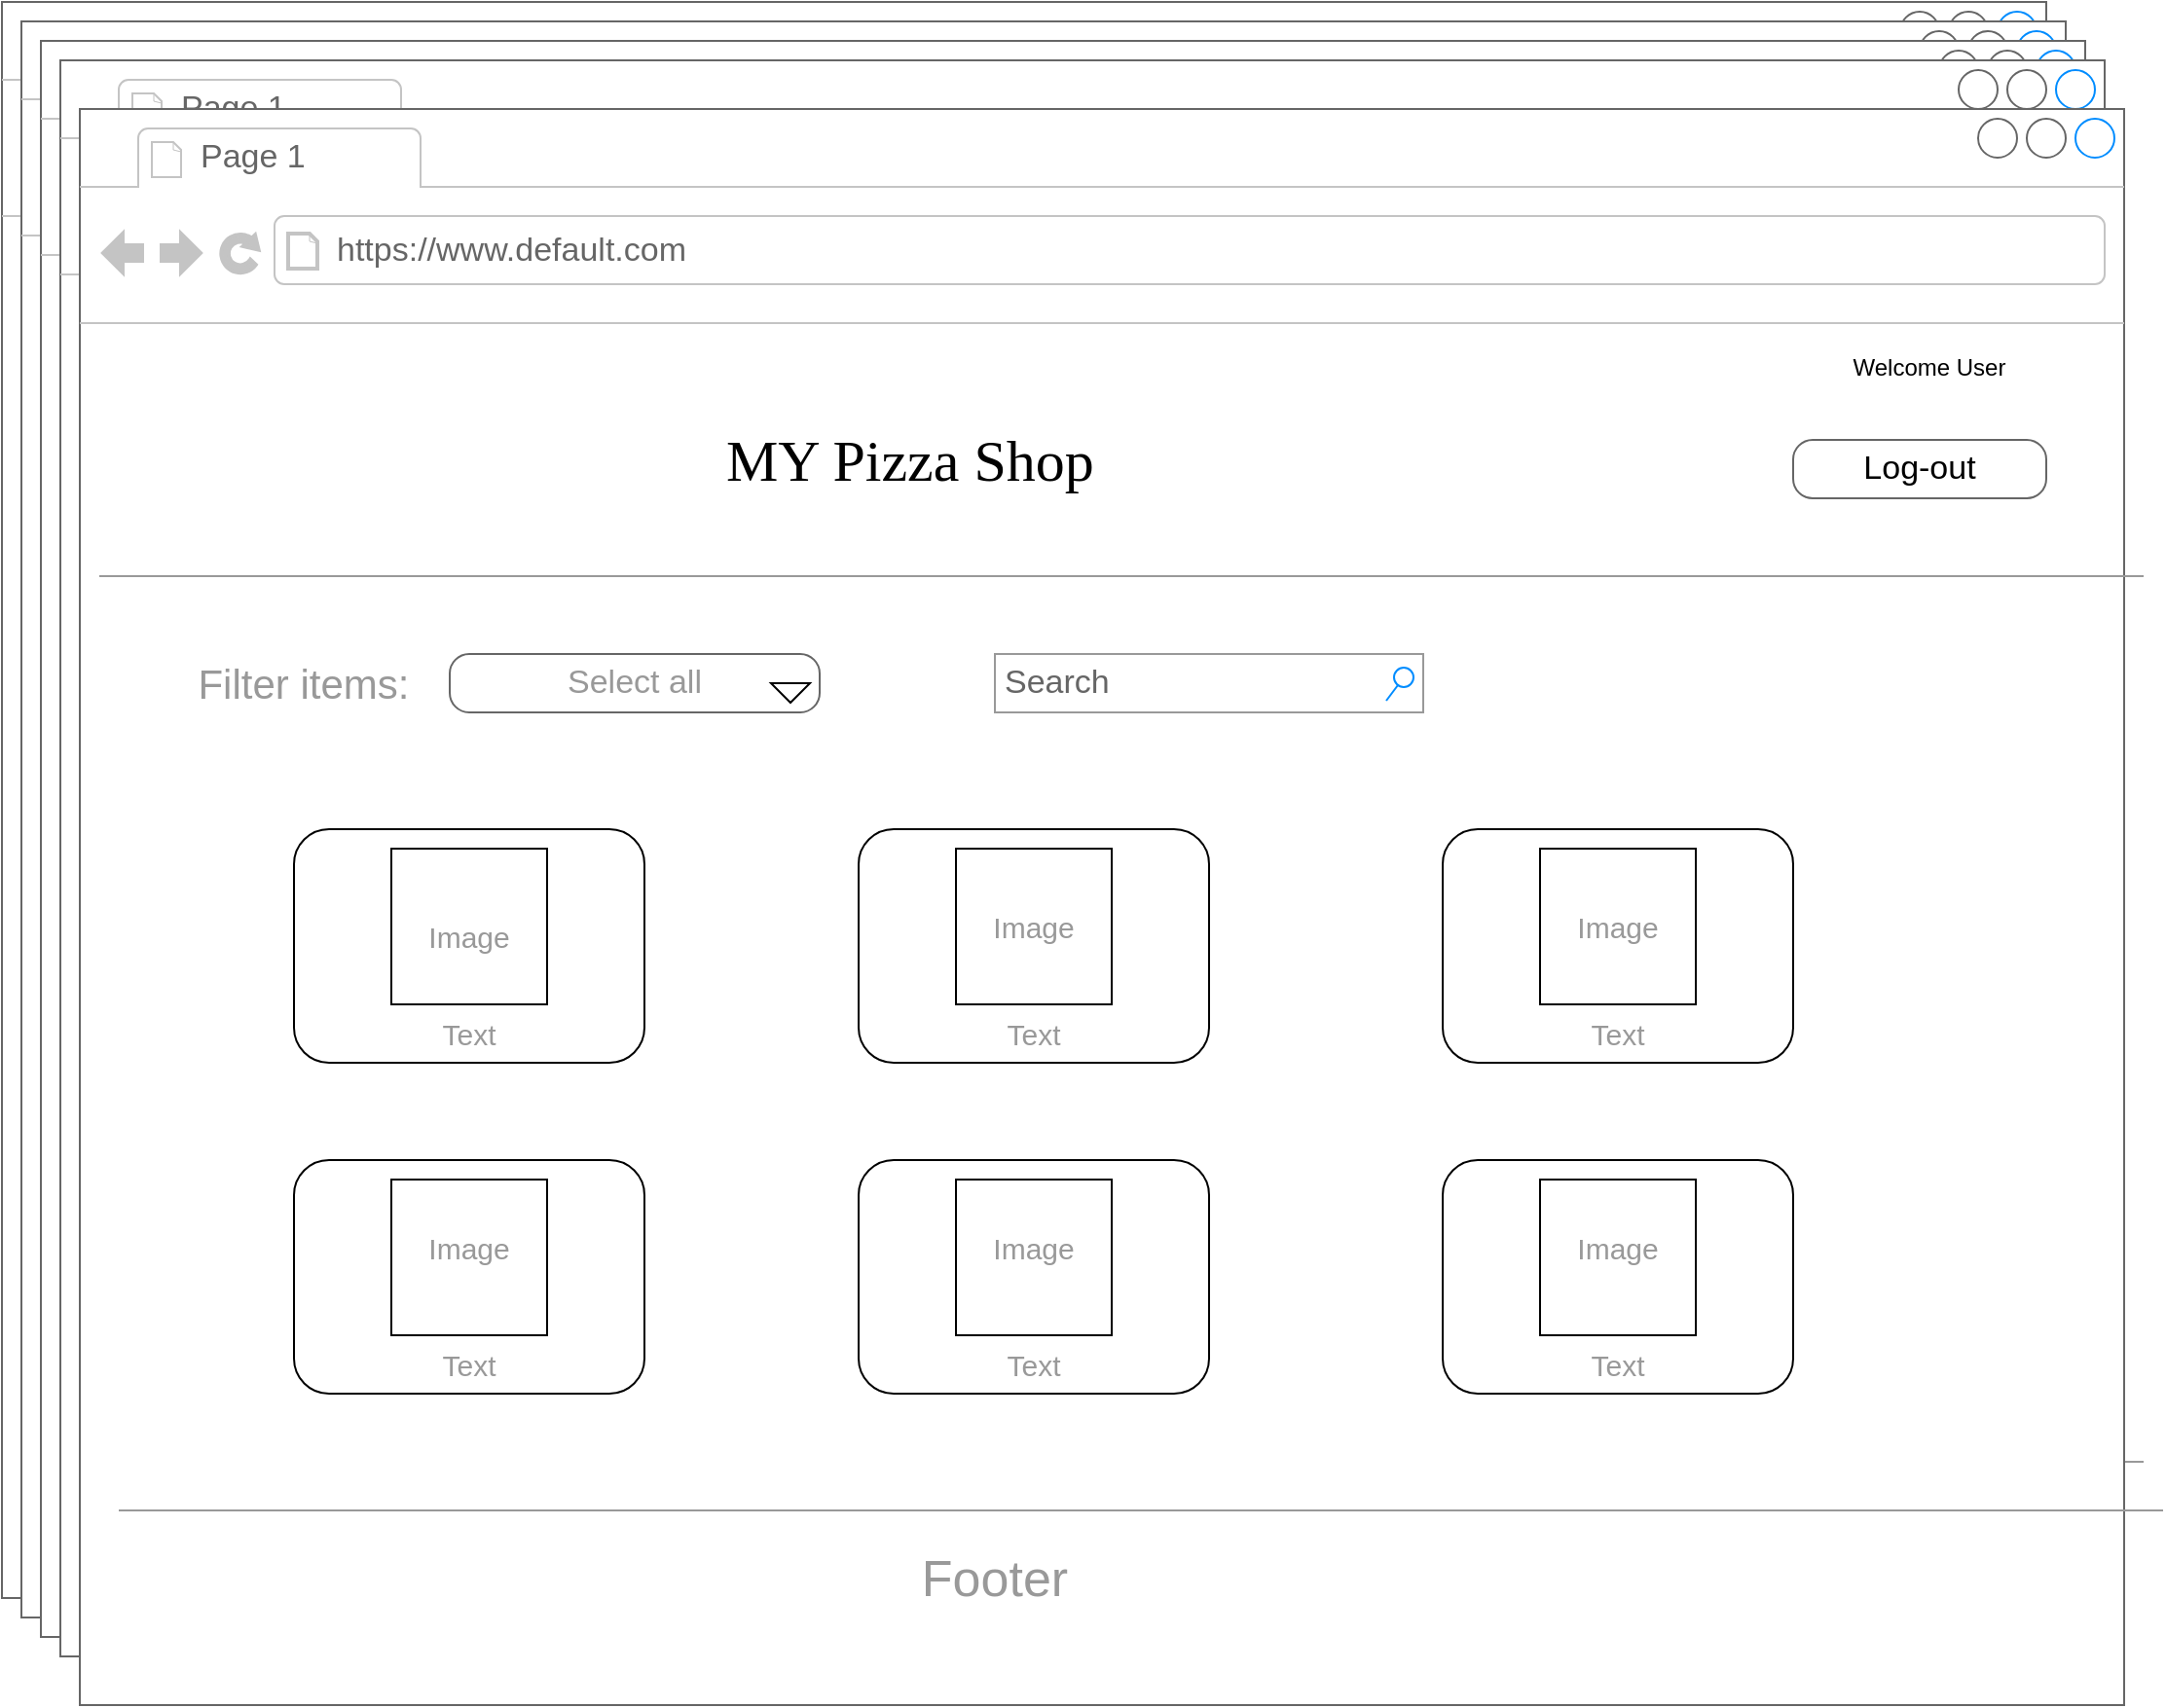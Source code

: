 <mxfile version="20.6.0" type="device"><diagram name="Page-1" id="2cc2dc42-3aac-f2a9-1cec-7a8b7cbee084"><mxGraphModel dx="-318" dy="1332" grid="1" gridSize="10" guides="1" tooltips="1" connect="1" arrows="1" fold="1" page="1" pageScale="1" pageWidth="1100" pageHeight="850" background="none" math="0" shadow="0"><root><mxCell id="0"/><mxCell id="1" parent="0"/><mxCell id="7026571954dc6520-1" value="" style="strokeWidth=1;shadow=0;dashed=0;align=center;html=1;shape=mxgraph.mockup.containers.browserWindow;rSize=0;strokeColor=#666666;mainText=,;recursiveResize=0;rounded=0;labelBackgroundColor=none;fontFamily=Verdana;fontSize=12" parent="1" vertex="1"><mxGeometry x="1670" y="-40" width="1050" height="820" as="geometry"/></mxCell><mxCell id="7026571954dc6520-2" value="Page 1" style="strokeWidth=1;shadow=0;dashed=0;align=center;html=1;shape=mxgraph.mockup.containers.anchor;fontSize=17;fontColor=#666666;align=left;" parent="7026571954dc6520-1" vertex="1"><mxGeometry x="60" y="12" width="110" height="26" as="geometry"/></mxCell><mxCell id="7026571954dc6520-3" value="https://www.default.com" style="strokeWidth=1;shadow=0;dashed=0;align=center;html=1;shape=mxgraph.mockup.containers.anchor;rSize=0;fontSize=17;fontColor=#666666;align=left;" parent="7026571954dc6520-1" vertex="1"><mxGeometry x="130" y="60" width="250" height="26" as="geometry"/></mxCell><mxCell id="7026571954dc6520-4" value="MY Pizza Shop" style="text;html=1;points=[];align=left;verticalAlign=top;spacingTop=-4;fontSize=30;fontFamily=Verdana" parent="7026571954dc6520-1" vertex="1"><mxGeometry x="330" y="160" width="340" height="50" as="geometry"/></mxCell><mxCell id="7026571954dc6520-14" value="Search" style="strokeWidth=1;shadow=0;dashed=0;align=center;html=1;shape=mxgraph.mockup.forms.searchBox;strokeColor=#999999;mainText=;strokeColor2=#008cff;fontColor=#666666;fontSize=17;align=left;spacingLeft=3;rounded=0;labelBackgroundColor=none;" parent="7026571954dc6520-1" vertex="1"><mxGeometry x="470" y="280" width="220" height="30" as="geometry"/></mxCell><mxCell id="7026571954dc6520-15" value="" style="verticalLabelPosition=bottom;shadow=0;dashed=0;align=center;html=1;verticalAlign=top;strokeWidth=1;shape=mxgraph.mockup.markup.line;strokeColor=#999999;rounded=0;labelBackgroundColor=none;fillColor=#ffffff;fontFamily=Verdana;fontSize=12;fontColor=#000000;" parent="7026571954dc6520-1" vertex="1"><mxGeometry x="10" y="230" width="1050" height="20" as="geometry"/></mxCell><mxCell id="7026571954dc6520-18" value="Admin page" style="strokeWidth=1;shadow=0;dashed=0;align=center;html=1;shape=mxgraph.mockup.buttons.button;strokeColor=#666666;mainText=;buttonStyle=round;fontSize=17;fontStyle=0;fillColor=none;whiteSpace=wrap;rounded=0;labelBackgroundColor=none;" parent="7026571954dc6520-1" vertex="1"><mxGeometry x="730" y="170" width="190" height="30" as="geometry"/></mxCell><mxCell id="7026571954dc6520-19" value="Filter Items" style="strokeWidth=1;shadow=0;dashed=0;align=center;html=1;shape=mxgraph.mockup.buttons.button;strokeColor=#666666;mainText=;buttonStyle=round;fontSize=17;fontStyle=0;fillColor=none;whiteSpace=wrap;rounded=0;labelBackgroundColor=none;fontColor=#999999;" parent="7026571954dc6520-1" vertex="1"><mxGeometry x="190" y="280" width="190" height="30" as="geometry"/></mxCell><mxCell id="7026571954dc6520-21" value="" style="verticalLabelPosition=bottom;shadow=0;dashed=0;align=center;html=1;verticalAlign=top;strokeWidth=1;shape=mxgraph.mockup.markup.line;strokeColor=#999999;rounded=0;labelBackgroundColor=none;fillColor=#ffffff;fontFamily=Verdana;fontSize=12;fontColor=#000000;" parent="7026571954dc6520-1" vertex="1"><mxGeometry x="20" y="710" width="1050" height="20" as="geometry"/></mxCell><mxCell id="XdrXnuQvbxu3idKPkUTi-1" value="Footer" style="text;html=1;strokeColor=none;fillColor=none;align=center;verticalAlign=middle;whiteSpace=wrap;rounded=0;fontColor=#999999;fontSize=26;" parent="7026571954dc6520-1" vertex="1"><mxGeometry x="440" y="740" width="60" height="30" as="geometry"/></mxCell><mxCell id="XdrXnuQvbxu3idKPkUTi-8" value="" style="rounded=1;whiteSpace=wrap;html=1;fontSize=26;fontColor=#999999;" parent="7026571954dc6520-1" vertex="1"><mxGeometry x="110" y="370" width="180" height="120" as="geometry"/></mxCell><mxCell id="XdrXnuQvbxu3idKPkUTi-9" value="" style="rounded=1;whiteSpace=wrap;html=1;fontSize=26;fontColor=#999999;" parent="7026571954dc6520-1" vertex="1"><mxGeometry x="700" y="540" width="180" height="120" as="geometry"/></mxCell><mxCell id="XdrXnuQvbxu3idKPkUTi-10" value="" style="rounded=1;whiteSpace=wrap;html=1;fontSize=26;fontColor=#999999;" parent="7026571954dc6520-1" vertex="1"><mxGeometry x="400" y="540" width="180" height="120" as="geometry"/></mxCell><mxCell id="XdrXnuQvbxu3idKPkUTi-11" value="" style="rounded=1;whiteSpace=wrap;html=1;fontSize=26;fontColor=#999999;" parent="7026571954dc6520-1" vertex="1"><mxGeometry x="110" y="540" width="180" height="120" as="geometry"/></mxCell><mxCell id="XdrXnuQvbxu3idKPkUTi-12" value="" style="rounded=1;whiteSpace=wrap;html=1;fontSize=26;fontColor=#999999;" parent="7026571954dc6520-1" vertex="1"><mxGeometry x="400" y="370" width="180" height="120" as="geometry"/></mxCell><mxCell id="XdrXnuQvbxu3idKPkUTi-13" value="" style="rounded=1;whiteSpace=wrap;html=1;fontSize=26;fontColor=#999999;" parent="7026571954dc6520-1" vertex="1"><mxGeometry x="700" y="370" width="180" height="120" as="geometry"/></mxCell><mxCell id="XdrXnuQvbxu3idKPkUTi-14" value="" style="whiteSpace=wrap;html=1;aspect=fixed;fontSize=26;fontColor=#999999;" parent="7026571954dc6520-1" vertex="1"><mxGeometry x="160" y="380" width="80" height="80" as="geometry"/></mxCell><mxCell id="XdrXnuQvbxu3idKPkUTi-15" value="" style="whiteSpace=wrap;html=1;aspect=fixed;fontSize=26;fontColor=#999999;" parent="7026571954dc6520-1" vertex="1"><mxGeometry x="750" y="550" width="80" height="80" as="geometry"/></mxCell><mxCell id="XdrXnuQvbxu3idKPkUTi-16" value="" style="whiteSpace=wrap;html=1;aspect=fixed;fontSize=26;fontColor=#999999;" parent="7026571954dc6520-1" vertex="1"><mxGeometry x="450" y="550" width="80" height="80" as="geometry"/></mxCell><mxCell id="XdrXnuQvbxu3idKPkUTi-17" value="" style="whiteSpace=wrap;html=1;aspect=fixed;fontSize=26;fontColor=#999999;" parent="7026571954dc6520-1" vertex="1"><mxGeometry x="160" y="550" width="80" height="80" as="geometry"/></mxCell><mxCell id="XdrXnuQvbxu3idKPkUTi-18" value="" style="whiteSpace=wrap;html=1;aspect=fixed;fontSize=26;fontColor=#999999;" parent="7026571954dc6520-1" vertex="1"><mxGeometry x="750" y="380" width="80" height="80" as="geometry"/></mxCell><mxCell id="XdrXnuQvbxu3idKPkUTi-19" value="" style="whiteSpace=wrap;html=1;aspect=fixed;fontSize=26;fontColor=#999999;" parent="7026571954dc6520-1" vertex="1"><mxGeometry x="450" y="380" width="80" height="80" as="geometry"/></mxCell><mxCell id="XdrXnuQvbxu3idKPkUTi-20" value="Image" style="text;html=1;strokeColor=none;fillColor=none;align=center;verticalAlign=middle;whiteSpace=wrap;rounded=0;fontSize=15;fontColor=#999999;" parent="7026571954dc6520-1" vertex="1"><mxGeometry x="180" y="410" width="40" height="30" as="geometry"/></mxCell><mxCell id="XdrXnuQvbxu3idKPkUTi-21" value="" style="strokeWidth=1;shadow=0;dashed=0;align=center;html=1;shape=mxgraph.mockup.containers.browserWindow;rSize=0;strokeColor=#666666;mainText=,;recursiveResize=0;rounded=0;labelBackgroundColor=none;fontFamily=Verdana;fontSize=12" parent="1" vertex="1"><mxGeometry x="1680" y="-30" width="1050" height="820" as="geometry"/></mxCell><mxCell id="XdrXnuQvbxu3idKPkUTi-22" value="Page 1" style="strokeWidth=1;shadow=0;dashed=0;align=center;html=1;shape=mxgraph.mockup.containers.anchor;fontSize=17;fontColor=#666666;align=left;" parent="XdrXnuQvbxu3idKPkUTi-21" vertex="1"><mxGeometry x="60" y="12" width="110" height="26" as="geometry"/></mxCell><mxCell id="XdrXnuQvbxu3idKPkUTi-23" value="https://www.default.com" style="strokeWidth=1;shadow=0;dashed=0;align=center;html=1;shape=mxgraph.mockup.containers.anchor;rSize=0;fontSize=17;fontColor=#666666;align=left;" parent="XdrXnuQvbxu3idKPkUTi-21" vertex="1"><mxGeometry x="130" y="60" width="250" height="26" as="geometry"/></mxCell><mxCell id="XdrXnuQvbxu3idKPkUTi-24" value="MY Pizza Shop" style="text;html=1;points=[];align=left;verticalAlign=top;spacingTop=-4;fontSize=30;fontFamily=Verdana" parent="XdrXnuQvbxu3idKPkUTi-21" vertex="1"><mxGeometry x="330" y="160" width="340" height="50" as="geometry"/></mxCell><mxCell id="XdrXnuQvbxu3idKPkUTi-25" value="Search" style="strokeWidth=1;shadow=0;dashed=0;align=center;html=1;shape=mxgraph.mockup.forms.searchBox;strokeColor=#999999;mainText=;strokeColor2=#008cff;fontColor=#666666;fontSize=17;align=left;spacingLeft=3;rounded=0;labelBackgroundColor=none;" parent="XdrXnuQvbxu3idKPkUTi-21" vertex="1"><mxGeometry x="470" y="280" width="220" height="30" as="geometry"/></mxCell><mxCell id="XdrXnuQvbxu3idKPkUTi-26" value="" style="verticalLabelPosition=bottom;shadow=0;dashed=0;align=center;html=1;verticalAlign=top;strokeWidth=1;shape=mxgraph.mockup.markup.line;strokeColor=#999999;rounded=0;labelBackgroundColor=none;fillColor=#ffffff;fontFamily=Verdana;fontSize=12;fontColor=#000000;" parent="XdrXnuQvbxu3idKPkUTi-21" vertex="1"><mxGeometry x="10" y="230" width="1050" height="20" as="geometry"/></mxCell><mxCell id="XdrXnuQvbxu3idKPkUTi-27" value="Admin page" style="strokeWidth=1;shadow=0;dashed=0;align=center;html=1;shape=mxgraph.mockup.buttons.button;strokeColor=#666666;mainText=;buttonStyle=round;fontSize=17;fontStyle=0;fillColor=none;whiteSpace=wrap;rounded=0;labelBackgroundColor=none;" parent="XdrXnuQvbxu3idKPkUTi-21" vertex="1"><mxGeometry x="730" y="170" width="190" height="30" as="geometry"/></mxCell><mxCell id="XdrXnuQvbxu3idKPkUTi-28" value="Filter Items" style="strokeWidth=1;shadow=0;dashed=0;align=center;html=1;shape=mxgraph.mockup.buttons.button;strokeColor=#666666;mainText=;buttonStyle=round;fontSize=17;fontStyle=0;fillColor=none;whiteSpace=wrap;rounded=0;labelBackgroundColor=none;fontColor=#999999;" parent="XdrXnuQvbxu3idKPkUTi-21" vertex="1"><mxGeometry x="190" y="280" width="190" height="30" as="geometry"/></mxCell><mxCell id="XdrXnuQvbxu3idKPkUTi-29" value="" style="verticalLabelPosition=bottom;shadow=0;dashed=0;align=center;html=1;verticalAlign=top;strokeWidth=1;shape=mxgraph.mockup.markup.line;strokeColor=#999999;rounded=0;labelBackgroundColor=none;fillColor=#ffffff;fontFamily=Verdana;fontSize=12;fontColor=#000000;" parent="XdrXnuQvbxu3idKPkUTi-21" vertex="1"><mxGeometry x="20" y="710" width="1050" height="20" as="geometry"/></mxCell><mxCell id="XdrXnuQvbxu3idKPkUTi-30" value="Footer" style="text;html=1;strokeColor=none;fillColor=none;align=center;verticalAlign=middle;whiteSpace=wrap;rounded=0;fontColor=#999999;fontSize=26;" parent="XdrXnuQvbxu3idKPkUTi-21" vertex="1"><mxGeometry x="440" y="740" width="60" height="30" as="geometry"/></mxCell><mxCell id="XdrXnuQvbxu3idKPkUTi-31" value="" style="rounded=1;whiteSpace=wrap;html=1;fontSize=26;fontColor=#999999;" parent="XdrXnuQvbxu3idKPkUTi-21" vertex="1"><mxGeometry x="110" y="370" width="180" height="120" as="geometry"/></mxCell><mxCell id="XdrXnuQvbxu3idKPkUTi-32" value="" style="rounded=1;whiteSpace=wrap;html=1;fontSize=26;fontColor=#999999;" parent="XdrXnuQvbxu3idKPkUTi-21" vertex="1"><mxGeometry x="700" y="540" width="180" height="120" as="geometry"/></mxCell><mxCell id="XdrXnuQvbxu3idKPkUTi-33" value="" style="rounded=1;whiteSpace=wrap;html=1;fontSize=26;fontColor=#999999;" parent="XdrXnuQvbxu3idKPkUTi-21" vertex="1"><mxGeometry x="400" y="540" width="180" height="120" as="geometry"/></mxCell><mxCell id="XdrXnuQvbxu3idKPkUTi-34" value="" style="rounded=1;whiteSpace=wrap;html=1;fontSize=26;fontColor=#999999;" parent="XdrXnuQvbxu3idKPkUTi-21" vertex="1"><mxGeometry x="110" y="540" width="180" height="120" as="geometry"/></mxCell><mxCell id="XdrXnuQvbxu3idKPkUTi-35" value="" style="rounded=1;whiteSpace=wrap;html=1;fontSize=26;fontColor=#999999;" parent="XdrXnuQvbxu3idKPkUTi-21" vertex="1"><mxGeometry x="400" y="370" width="180" height="120" as="geometry"/></mxCell><mxCell id="XdrXnuQvbxu3idKPkUTi-36" value="" style="rounded=1;whiteSpace=wrap;html=1;fontSize=26;fontColor=#999999;" parent="XdrXnuQvbxu3idKPkUTi-21" vertex="1"><mxGeometry x="700" y="370" width="180" height="120" as="geometry"/></mxCell><mxCell id="XdrXnuQvbxu3idKPkUTi-37" value="" style="whiteSpace=wrap;html=1;aspect=fixed;fontSize=26;fontColor=#999999;" parent="XdrXnuQvbxu3idKPkUTi-21" vertex="1"><mxGeometry x="160" y="380" width="80" height="80" as="geometry"/></mxCell><mxCell id="XdrXnuQvbxu3idKPkUTi-38" value="" style="whiteSpace=wrap;html=1;aspect=fixed;fontSize=26;fontColor=#999999;" parent="XdrXnuQvbxu3idKPkUTi-21" vertex="1"><mxGeometry x="750" y="550" width="80" height="80" as="geometry"/></mxCell><mxCell id="XdrXnuQvbxu3idKPkUTi-39" value="" style="whiteSpace=wrap;html=1;aspect=fixed;fontSize=26;fontColor=#999999;" parent="XdrXnuQvbxu3idKPkUTi-21" vertex="1"><mxGeometry x="450" y="550" width="80" height="80" as="geometry"/></mxCell><mxCell id="XdrXnuQvbxu3idKPkUTi-40" value="" style="whiteSpace=wrap;html=1;aspect=fixed;fontSize=26;fontColor=#999999;" parent="XdrXnuQvbxu3idKPkUTi-21" vertex="1"><mxGeometry x="160" y="550" width="80" height="80" as="geometry"/></mxCell><mxCell id="XdrXnuQvbxu3idKPkUTi-41" value="" style="whiteSpace=wrap;html=1;aspect=fixed;fontSize=26;fontColor=#999999;" parent="XdrXnuQvbxu3idKPkUTi-21" vertex="1"><mxGeometry x="750" y="380" width="80" height="80" as="geometry"/></mxCell><mxCell id="XdrXnuQvbxu3idKPkUTi-42" value="" style="whiteSpace=wrap;html=1;aspect=fixed;fontSize=26;fontColor=#999999;" parent="XdrXnuQvbxu3idKPkUTi-21" vertex="1"><mxGeometry x="450" y="380" width="80" height="80" as="geometry"/></mxCell><mxCell id="XdrXnuQvbxu3idKPkUTi-43" value="Image" style="text;html=1;strokeColor=none;fillColor=none;align=center;verticalAlign=middle;whiteSpace=wrap;rounded=0;fontSize=15;fontColor=#999999;" parent="XdrXnuQvbxu3idKPkUTi-21" vertex="1"><mxGeometry x="180" y="410" width="40" height="30" as="geometry"/></mxCell><mxCell id="XdrXnuQvbxu3idKPkUTi-44" value="Image" style="text;html=1;strokeColor=none;fillColor=none;align=center;verticalAlign=middle;whiteSpace=wrap;rounded=0;fontSize=15;fontColor=#999999;" parent="XdrXnuQvbxu3idKPkUTi-21" vertex="1"><mxGeometry x="470" y="405" width="40" height="30" as="geometry"/></mxCell><mxCell id="XdrXnuQvbxu3idKPkUTi-45" value="Image" style="text;html=1;strokeColor=none;fillColor=none;align=center;verticalAlign=middle;whiteSpace=wrap;rounded=0;fontSize=15;fontColor=#999999;" parent="XdrXnuQvbxu3idKPkUTi-21" vertex="1"><mxGeometry x="770" y="405" width="40" height="30" as="geometry"/></mxCell><mxCell id="XdrXnuQvbxu3idKPkUTi-46" value="Image" style="text;html=1;strokeColor=none;fillColor=none;align=center;verticalAlign=middle;whiteSpace=wrap;rounded=0;fontSize=15;fontColor=#999999;" parent="XdrXnuQvbxu3idKPkUTi-21" vertex="1"><mxGeometry x="770" y="570" width="40" height="30" as="geometry"/></mxCell><mxCell id="XdrXnuQvbxu3idKPkUTi-47" value="" style="strokeWidth=1;shadow=0;dashed=0;align=center;html=1;shape=mxgraph.mockup.containers.browserWindow;rSize=0;strokeColor=#666666;mainText=,;recursiveResize=0;rounded=0;labelBackgroundColor=none;fontFamily=Verdana;fontSize=12" parent="1" vertex="1"><mxGeometry x="1690" y="-20" width="1050" height="820" as="geometry"/></mxCell><mxCell id="XdrXnuQvbxu3idKPkUTi-48" value="Page 1" style="strokeWidth=1;shadow=0;dashed=0;align=center;html=1;shape=mxgraph.mockup.containers.anchor;fontSize=17;fontColor=#666666;align=left;" parent="XdrXnuQvbxu3idKPkUTi-47" vertex="1"><mxGeometry x="60" y="12" width="110" height="26" as="geometry"/></mxCell><mxCell id="XdrXnuQvbxu3idKPkUTi-49" value="https://www.default.com" style="strokeWidth=1;shadow=0;dashed=0;align=center;html=1;shape=mxgraph.mockup.containers.anchor;rSize=0;fontSize=17;fontColor=#666666;align=left;" parent="XdrXnuQvbxu3idKPkUTi-47" vertex="1"><mxGeometry x="130" y="60" width="250" height="26" as="geometry"/></mxCell><mxCell id="XdrXnuQvbxu3idKPkUTi-50" value="MY Pizza Shop" style="text;html=1;points=[];align=left;verticalAlign=top;spacingTop=-4;fontSize=30;fontFamily=Verdana" parent="XdrXnuQvbxu3idKPkUTi-47" vertex="1"><mxGeometry x="330" y="160" width="340" height="50" as="geometry"/></mxCell><mxCell id="XdrXnuQvbxu3idKPkUTi-51" value="Search" style="strokeWidth=1;shadow=0;dashed=0;align=center;html=1;shape=mxgraph.mockup.forms.searchBox;strokeColor=#999999;mainText=;strokeColor2=#008cff;fontColor=#666666;fontSize=17;align=left;spacingLeft=3;rounded=0;labelBackgroundColor=none;" parent="XdrXnuQvbxu3idKPkUTi-47" vertex="1"><mxGeometry x="470" y="280" width="220" height="30" as="geometry"/></mxCell><mxCell id="XdrXnuQvbxu3idKPkUTi-52" value="" style="verticalLabelPosition=bottom;shadow=0;dashed=0;align=center;html=1;verticalAlign=top;strokeWidth=1;shape=mxgraph.mockup.markup.line;strokeColor=#999999;rounded=0;labelBackgroundColor=none;fillColor=#ffffff;fontFamily=Verdana;fontSize=12;fontColor=#000000;" parent="XdrXnuQvbxu3idKPkUTi-47" vertex="1"><mxGeometry x="10" y="230" width="1050" height="20" as="geometry"/></mxCell><mxCell id="XdrXnuQvbxu3idKPkUTi-53" value="Admin page" style="strokeWidth=1;shadow=0;dashed=0;align=center;html=1;shape=mxgraph.mockup.buttons.button;strokeColor=#666666;mainText=;buttonStyle=round;fontSize=17;fontStyle=0;fillColor=none;whiteSpace=wrap;rounded=0;labelBackgroundColor=none;" parent="XdrXnuQvbxu3idKPkUTi-47" vertex="1"><mxGeometry x="730" y="170" width="190" height="30" as="geometry"/></mxCell><mxCell id="XdrXnuQvbxu3idKPkUTi-54" value="Filter Items" style="strokeWidth=1;shadow=0;dashed=0;align=center;html=1;shape=mxgraph.mockup.buttons.button;strokeColor=#666666;mainText=;buttonStyle=round;fontSize=17;fontStyle=0;fillColor=none;whiteSpace=wrap;rounded=0;labelBackgroundColor=none;fontColor=#999999;" parent="XdrXnuQvbxu3idKPkUTi-47" vertex="1"><mxGeometry x="190" y="280" width="190" height="30" as="geometry"/></mxCell><mxCell id="XdrXnuQvbxu3idKPkUTi-55" value="" style="verticalLabelPosition=bottom;shadow=0;dashed=0;align=center;html=1;verticalAlign=top;strokeWidth=1;shape=mxgraph.mockup.markup.line;strokeColor=#999999;rounded=0;labelBackgroundColor=none;fillColor=#ffffff;fontFamily=Verdana;fontSize=12;fontColor=#000000;" parent="XdrXnuQvbxu3idKPkUTi-47" vertex="1"><mxGeometry x="20" y="710" width="1050" height="20" as="geometry"/></mxCell><mxCell id="XdrXnuQvbxu3idKPkUTi-56" value="Footer" style="text;html=1;strokeColor=none;fillColor=none;align=center;verticalAlign=middle;whiteSpace=wrap;rounded=0;fontColor=#999999;fontSize=26;" parent="XdrXnuQvbxu3idKPkUTi-47" vertex="1"><mxGeometry x="440" y="740" width="60" height="30" as="geometry"/></mxCell><mxCell id="XdrXnuQvbxu3idKPkUTi-57" value="" style="rounded=1;whiteSpace=wrap;html=1;fontSize=26;fontColor=#999999;" parent="XdrXnuQvbxu3idKPkUTi-47" vertex="1"><mxGeometry x="110" y="370" width="180" height="120" as="geometry"/></mxCell><mxCell id="XdrXnuQvbxu3idKPkUTi-58" value="" style="rounded=1;whiteSpace=wrap;html=1;fontSize=26;fontColor=#999999;" parent="XdrXnuQvbxu3idKPkUTi-47" vertex="1"><mxGeometry x="700" y="540" width="180" height="120" as="geometry"/></mxCell><mxCell id="XdrXnuQvbxu3idKPkUTi-59" value="" style="rounded=1;whiteSpace=wrap;html=1;fontSize=26;fontColor=#999999;" parent="XdrXnuQvbxu3idKPkUTi-47" vertex="1"><mxGeometry x="400" y="540" width="180" height="120" as="geometry"/></mxCell><mxCell id="XdrXnuQvbxu3idKPkUTi-60" value="" style="rounded=1;whiteSpace=wrap;html=1;fontSize=26;fontColor=#999999;" parent="XdrXnuQvbxu3idKPkUTi-47" vertex="1"><mxGeometry x="110" y="540" width="180" height="120" as="geometry"/></mxCell><mxCell id="XdrXnuQvbxu3idKPkUTi-61" value="" style="rounded=1;whiteSpace=wrap;html=1;fontSize=26;fontColor=#999999;" parent="XdrXnuQvbxu3idKPkUTi-47" vertex="1"><mxGeometry x="400" y="370" width="180" height="120" as="geometry"/></mxCell><mxCell id="XdrXnuQvbxu3idKPkUTi-62" value="" style="rounded=1;whiteSpace=wrap;html=1;fontSize=26;fontColor=#999999;" parent="XdrXnuQvbxu3idKPkUTi-47" vertex="1"><mxGeometry x="700" y="370" width="180" height="120" as="geometry"/></mxCell><mxCell id="XdrXnuQvbxu3idKPkUTi-63" value="" style="whiteSpace=wrap;html=1;aspect=fixed;fontSize=26;fontColor=#999999;" parent="XdrXnuQvbxu3idKPkUTi-47" vertex="1"><mxGeometry x="160" y="380" width="80" height="80" as="geometry"/></mxCell><mxCell id="XdrXnuQvbxu3idKPkUTi-64" value="" style="whiteSpace=wrap;html=1;aspect=fixed;fontSize=26;fontColor=#999999;" parent="XdrXnuQvbxu3idKPkUTi-47" vertex="1"><mxGeometry x="750" y="550" width="80" height="80" as="geometry"/></mxCell><mxCell id="XdrXnuQvbxu3idKPkUTi-65" value="" style="whiteSpace=wrap;html=1;aspect=fixed;fontSize=26;fontColor=#999999;" parent="XdrXnuQvbxu3idKPkUTi-47" vertex="1"><mxGeometry x="450" y="550" width="80" height="80" as="geometry"/></mxCell><mxCell id="XdrXnuQvbxu3idKPkUTi-66" value="" style="whiteSpace=wrap;html=1;aspect=fixed;fontSize=26;fontColor=#999999;" parent="XdrXnuQvbxu3idKPkUTi-47" vertex="1"><mxGeometry x="160" y="550" width="80" height="80" as="geometry"/></mxCell><mxCell id="XdrXnuQvbxu3idKPkUTi-67" value="" style="whiteSpace=wrap;html=1;aspect=fixed;fontSize=26;fontColor=#999999;" parent="XdrXnuQvbxu3idKPkUTi-47" vertex="1"><mxGeometry x="750" y="380" width="80" height="80" as="geometry"/></mxCell><mxCell id="XdrXnuQvbxu3idKPkUTi-68" value="" style="whiteSpace=wrap;html=1;aspect=fixed;fontSize=26;fontColor=#999999;" parent="XdrXnuQvbxu3idKPkUTi-47" vertex="1"><mxGeometry x="450" y="380" width="80" height="80" as="geometry"/></mxCell><mxCell id="XdrXnuQvbxu3idKPkUTi-69" value="Image" style="text;html=1;strokeColor=none;fillColor=none;align=center;verticalAlign=middle;whiteSpace=wrap;rounded=0;fontSize=15;fontColor=#999999;" parent="XdrXnuQvbxu3idKPkUTi-47" vertex="1"><mxGeometry x="180" y="410" width="40" height="30" as="geometry"/></mxCell><mxCell id="XdrXnuQvbxu3idKPkUTi-70" value="Image" style="text;html=1;strokeColor=none;fillColor=none;align=center;verticalAlign=middle;whiteSpace=wrap;rounded=0;fontSize=15;fontColor=#999999;" parent="XdrXnuQvbxu3idKPkUTi-47" vertex="1"><mxGeometry x="470" y="405" width="40" height="30" as="geometry"/></mxCell><mxCell id="XdrXnuQvbxu3idKPkUTi-71" value="Image" style="text;html=1;strokeColor=none;fillColor=none;align=center;verticalAlign=middle;whiteSpace=wrap;rounded=0;fontSize=15;fontColor=#999999;" parent="XdrXnuQvbxu3idKPkUTi-47" vertex="1"><mxGeometry x="770" y="405" width="40" height="30" as="geometry"/></mxCell><mxCell id="XdrXnuQvbxu3idKPkUTi-72" value="Image" style="text;html=1;strokeColor=none;fillColor=none;align=center;verticalAlign=middle;whiteSpace=wrap;rounded=0;fontSize=15;fontColor=#999999;" parent="XdrXnuQvbxu3idKPkUTi-47" vertex="1"><mxGeometry x="770" y="570" width="40" height="30" as="geometry"/></mxCell><mxCell id="XdrXnuQvbxu3idKPkUTi-73" value="Image" style="text;html=1;strokeColor=none;fillColor=none;align=center;verticalAlign=middle;whiteSpace=wrap;rounded=0;fontSize=15;fontColor=#999999;" parent="XdrXnuQvbxu3idKPkUTi-47" vertex="1"><mxGeometry x="470" y="570" width="40" height="30" as="geometry"/></mxCell><mxCell id="XdrXnuQvbxu3idKPkUTi-74" value="" style="strokeWidth=1;shadow=0;dashed=0;align=center;html=1;shape=mxgraph.mockup.containers.browserWindow;rSize=0;strokeColor=#666666;mainText=,;recursiveResize=0;rounded=0;labelBackgroundColor=none;fontFamily=Verdana;fontSize=12" parent="1" vertex="1"><mxGeometry x="1700" y="-10" width="1050" height="820" as="geometry"/></mxCell><mxCell id="XdrXnuQvbxu3idKPkUTi-75" value="Page 1" style="strokeWidth=1;shadow=0;dashed=0;align=center;html=1;shape=mxgraph.mockup.containers.anchor;fontSize=17;fontColor=#666666;align=left;" parent="XdrXnuQvbxu3idKPkUTi-74" vertex="1"><mxGeometry x="60" y="12" width="110" height="26" as="geometry"/></mxCell><mxCell id="XdrXnuQvbxu3idKPkUTi-76" value="https://www.default.com" style="strokeWidth=1;shadow=0;dashed=0;align=center;html=1;shape=mxgraph.mockup.containers.anchor;rSize=0;fontSize=17;fontColor=#666666;align=left;" parent="XdrXnuQvbxu3idKPkUTi-74" vertex="1"><mxGeometry x="130" y="60" width="250" height="26" as="geometry"/></mxCell><mxCell id="XdrXnuQvbxu3idKPkUTi-77" value="MY Pizza Shop" style="text;html=1;points=[];align=left;verticalAlign=top;spacingTop=-4;fontSize=30;fontFamily=Verdana" parent="XdrXnuQvbxu3idKPkUTi-74" vertex="1"><mxGeometry x="330" y="160" width="340" height="50" as="geometry"/></mxCell><mxCell id="XdrXnuQvbxu3idKPkUTi-78" value="Search" style="strokeWidth=1;shadow=0;dashed=0;align=center;html=1;shape=mxgraph.mockup.forms.searchBox;strokeColor=#999999;mainText=;strokeColor2=#008cff;fontColor=#666666;fontSize=17;align=left;spacingLeft=3;rounded=0;labelBackgroundColor=none;" parent="XdrXnuQvbxu3idKPkUTi-74" vertex="1"><mxGeometry x="470" y="280" width="220" height="30" as="geometry"/></mxCell><mxCell id="XdrXnuQvbxu3idKPkUTi-79" value="" style="verticalLabelPosition=bottom;shadow=0;dashed=0;align=center;html=1;verticalAlign=top;strokeWidth=1;shape=mxgraph.mockup.markup.line;strokeColor=#999999;rounded=0;labelBackgroundColor=none;fillColor=#ffffff;fontFamily=Verdana;fontSize=12;fontColor=#000000;" parent="XdrXnuQvbxu3idKPkUTi-74" vertex="1"><mxGeometry x="10" y="230" width="1050" height="20" as="geometry"/></mxCell><mxCell id="XdrXnuQvbxu3idKPkUTi-80" value="Admin page" style="strokeWidth=1;shadow=0;dashed=0;align=center;html=1;shape=mxgraph.mockup.buttons.button;strokeColor=#666666;mainText=;buttonStyle=round;fontSize=17;fontStyle=0;fillColor=none;whiteSpace=wrap;rounded=0;labelBackgroundColor=none;" parent="XdrXnuQvbxu3idKPkUTi-74" vertex="1"><mxGeometry x="730" y="170" width="190" height="30" as="geometry"/></mxCell><mxCell id="XdrXnuQvbxu3idKPkUTi-81" value="Filter Items" style="strokeWidth=1;shadow=0;dashed=0;align=center;html=1;shape=mxgraph.mockup.buttons.button;strokeColor=#666666;mainText=;buttonStyle=round;fontSize=17;fontStyle=0;fillColor=none;whiteSpace=wrap;rounded=0;labelBackgroundColor=none;fontColor=#999999;" parent="XdrXnuQvbxu3idKPkUTi-74" vertex="1"><mxGeometry x="190" y="280" width="190" height="30" as="geometry"/></mxCell><mxCell id="XdrXnuQvbxu3idKPkUTi-82" value="" style="verticalLabelPosition=bottom;shadow=0;dashed=0;align=center;html=1;verticalAlign=top;strokeWidth=1;shape=mxgraph.mockup.markup.line;strokeColor=#999999;rounded=0;labelBackgroundColor=none;fillColor=#ffffff;fontFamily=Verdana;fontSize=12;fontColor=#000000;" parent="XdrXnuQvbxu3idKPkUTi-74" vertex="1"><mxGeometry x="20" y="710" width="1050" height="20" as="geometry"/></mxCell><mxCell id="XdrXnuQvbxu3idKPkUTi-83" value="Footer" style="text;html=1;strokeColor=none;fillColor=none;align=center;verticalAlign=middle;whiteSpace=wrap;rounded=0;fontColor=#999999;fontSize=26;" parent="XdrXnuQvbxu3idKPkUTi-74" vertex="1"><mxGeometry x="440" y="740" width="60" height="30" as="geometry"/></mxCell><mxCell id="XdrXnuQvbxu3idKPkUTi-84" value="" style="rounded=1;whiteSpace=wrap;html=1;fontSize=26;fontColor=#999999;" parent="XdrXnuQvbxu3idKPkUTi-74" vertex="1"><mxGeometry x="110" y="370" width="180" height="120" as="geometry"/></mxCell><mxCell id="XdrXnuQvbxu3idKPkUTi-85" value="" style="rounded=1;whiteSpace=wrap;html=1;fontSize=26;fontColor=#999999;" parent="XdrXnuQvbxu3idKPkUTi-74" vertex="1"><mxGeometry x="700" y="540" width="180" height="120" as="geometry"/></mxCell><mxCell id="XdrXnuQvbxu3idKPkUTi-86" value="" style="rounded=1;whiteSpace=wrap;html=1;fontSize=26;fontColor=#999999;" parent="XdrXnuQvbxu3idKPkUTi-74" vertex="1"><mxGeometry x="400" y="540" width="180" height="120" as="geometry"/></mxCell><mxCell id="XdrXnuQvbxu3idKPkUTi-87" value="" style="rounded=1;whiteSpace=wrap;html=1;fontSize=26;fontColor=#999999;" parent="XdrXnuQvbxu3idKPkUTi-74" vertex="1"><mxGeometry x="110" y="540" width="180" height="120" as="geometry"/></mxCell><mxCell id="XdrXnuQvbxu3idKPkUTi-88" value="" style="rounded=1;whiteSpace=wrap;html=1;fontSize=26;fontColor=#999999;" parent="XdrXnuQvbxu3idKPkUTi-74" vertex="1"><mxGeometry x="400" y="370" width="180" height="120" as="geometry"/></mxCell><mxCell id="XdrXnuQvbxu3idKPkUTi-89" value="" style="rounded=1;whiteSpace=wrap;html=1;fontSize=26;fontColor=#999999;" parent="XdrXnuQvbxu3idKPkUTi-74" vertex="1"><mxGeometry x="700" y="370" width="180" height="120" as="geometry"/></mxCell><mxCell id="XdrXnuQvbxu3idKPkUTi-90" value="" style="whiteSpace=wrap;html=1;aspect=fixed;fontSize=26;fontColor=#999999;" parent="XdrXnuQvbxu3idKPkUTi-74" vertex="1"><mxGeometry x="160" y="380" width="80" height="80" as="geometry"/></mxCell><mxCell id="XdrXnuQvbxu3idKPkUTi-91" value="" style="whiteSpace=wrap;html=1;aspect=fixed;fontSize=26;fontColor=#999999;" parent="XdrXnuQvbxu3idKPkUTi-74" vertex="1"><mxGeometry x="750" y="550" width="80" height="80" as="geometry"/></mxCell><mxCell id="XdrXnuQvbxu3idKPkUTi-92" value="" style="whiteSpace=wrap;html=1;aspect=fixed;fontSize=26;fontColor=#999999;" parent="XdrXnuQvbxu3idKPkUTi-74" vertex="1"><mxGeometry x="450" y="550" width="80" height="80" as="geometry"/></mxCell><mxCell id="XdrXnuQvbxu3idKPkUTi-93" value="" style="whiteSpace=wrap;html=1;aspect=fixed;fontSize=26;fontColor=#999999;" parent="XdrXnuQvbxu3idKPkUTi-74" vertex="1"><mxGeometry x="160" y="550" width="80" height="80" as="geometry"/></mxCell><mxCell id="XdrXnuQvbxu3idKPkUTi-94" value="" style="whiteSpace=wrap;html=1;aspect=fixed;fontSize=26;fontColor=#999999;" parent="XdrXnuQvbxu3idKPkUTi-74" vertex="1"><mxGeometry x="750" y="380" width="80" height="80" as="geometry"/></mxCell><mxCell id="XdrXnuQvbxu3idKPkUTi-95" value="" style="whiteSpace=wrap;html=1;aspect=fixed;fontSize=26;fontColor=#999999;" parent="XdrXnuQvbxu3idKPkUTi-74" vertex="1"><mxGeometry x="450" y="380" width="80" height="80" as="geometry"/></mxCell><mxCell id="XdrXnuQvbxu3idKPkUTi-96" value="Image" style="text;html=1;strokeColor=none;fillColor=none;align=center;verticalAlign=middle;whiteSpace=wrap;rounded=0;fontSize=15;fontColor=#999999;" parent="XdrXnuQvbxu3idKPkUTi-74" vertex="1"><mxGeometry x="180" y="410" width="40" height="30" as="geometry"/></mxCell><mxCell id="XdrXnuQvbxu3idKPkUTi-97" value="Image" style="text;html=1;strokeColor=none;fillColor=none;align=center;verticalAlign=middle;whiteSpace=wrap;rounded=0;fontSize=15;fontColor=#999999;" parent="XdrXnuQvbxu3idKPkUTi-74" vertex="1"><mxGeometry x="470" y="405" width="40" height="30" as="geometry"/></mxCell><mxCell id="XdrXnuQvbxu3idKPkUTi-98" value="Image" style="text;html=1;strokeColor=none;fillColor=none;align=center;verticalAlign=middle;whiteSpace=wrap;rounded=0;fontSize=15;fontColor=#999999;" parent="XdrXnuQvbxu3idKPkUTi-74" vertex="1"><mxGeometry x="770" y="405" width="40" height="30" as="geometry"/></mxCell><mxCell id="XdrXnuQvbxu3idKPkUTi-99" value="Image" style="text;html=1;strokeColor=none;fillColor=none;align=center;verticalAlign=middle;whiteSpace=wrap;rounded=0;fontSize=15;fontColor=#999999;" parent="XdrXnuQvbxu3idKPkUTi-74" vertex="1"><mxGeometry x="770" y="570" width="40" height="30" as="geometry"/></mxCell><mxCell id="XdrXnuQvbxu3idKPkUTi-100" value="Image" style="text;html=1;strokeColor=none;fillColor=none;align=center;verticalAlign=middle;whiteSpace=wrap;rounded=0;fontSize=15;fontColor=#999999;" parent="XdrXnuQvbxu3idKPkUTi-74" vertex="1"><mxGeometry x="470" y="570" width="40" height="30" as="geometry"/></mxCell><mxCell id="XdrXnuQvbxu3idKPkUTi-101" value="" style="strokeWidth=1;shadow=0;dashed=0;align=center;html=1;shape=mxgraph.mockup.containers.browserWindow;rSize=0;strokeColor=#666666;mainText=,;recursiveResize=0;rounded=0;labelBackgroundColor=none;fontFamily=Verdana;fontSize=12" parent="1" vertex="1"><mxGeometry x="1710" y="15" width="1050" height="820" as="geometry"/></mxCell><mxCell id="XdrXnuQvbxu3idKPkUTi-102" value="Page 1" style="strokeWidth=1;shadow=0;dashed=0;align=center;html=1;shape=mxgraph.mockup.containers.anchor;fontSize=17;fontColor=#666666;align=left;" parent="XdrXnuQvbxu3idKPkUTi-101" vertex="1"><mxGeometry x="60" y="12" width="110" height="26" as="geometry"/></mxCell><mxCell id="XdrXnuQvbxu3idKPkUTi-103" value="https://www.default.com" style="strokeWidth=1;shadow=0;dashed=0;align=center;html=1;shape=mxgraph.mockup.containers.anchor;rSize=0;fontSize=17;fontColor=#666666;align=left;" parent="XdrXnuQvbxu3idKPkUTi-101" vertex="1"><mxGeometry x="130" y="60" width="250" height="26" as="geometry"/></mxCell><mxCell id="XdrXnuQvbxu3idKPkUTi-104" value="MY Pizza Shop" style="text;html=1;points=[];align=left;verticalAlign=top;spacingTop=-4;fontSize=30;fontFamily=Verdana" parent="XdrXnuQvbxu3idKPkUTi-101" vertex="1"><mxGeometry x="330" y="160" width="340" height="50" as="geometry"/></mxCell><mxCell id="XdrXnuQvbxu3idKPkUTi-105" value="Search" style="strokeWidth=1;shadow=0;dashed=0;align=center;html=1;shape=mxgraph.mockup.forms.searchBox;strokeColor=#999999;mainText=;strokeColor2=#008cff;fontColor=#666666;fontSize=17;align=left;spacingLeft=3;rounded=0;labelBackgroundColor=none;" parent="XdrXnuQvbxu3idKPkUTi-101" vertex="1"><mxGeometry x="470" y="280" width="220" height="30" as="geometry"/></mxCell><mxCell id="XdrXnuQvbxu3idKPkUTi-106" value="" style="verticalLabelPosition=bottom;shadow=0;dashed=0;align=center;html=1;verticalAlign=top;strokeWidth=1;shape=mxgraph.mockup.markup.line;strokeColor=#999999;rounded=0;labelBackgroundColor=none;fillColor=#ffffff;fontFamily=Verdana;fontSize=12;fontColor=#000000;" parent="XdrXnuQvbxu3idKPkUTi-101" vertex="1"><mxGeometry x="10" y="230" width="1050" height="20" as="geometry"/></mxCell><mxCell id="XdrXnuQvbxu3idKPkUTi-108" value="Select all" style="strokeWidth=1;shadow=0;dashed=0;align=center;html=1;shape=mxgraph.mockup.buttons.button;strokeColor=#666666;mainText=;buttonStyle=round;fontSize=17;fontStyle=0;fillColor=none;whiteSpace=wrap;rounded=0;labelBackgroundColor=none;fontColor=#999999;" parent="XdrXnuQvbxu3idKPkUTi-101" vertex="1"><mxGeometry x="190" y="280" width="190" height="30" as="geometry"/></mxCell><mxCell id="XdrXnuQvbxu3idKPkUTi-109" value="" style="verticalLabelPosition=bottom;shadow=0;dashed=0;align=center;html=1;verticalAlign=top;strokeWidth=1;shape=mxgraph.mockup.markup.line;strokeColor=#999999;rounded=0;labelBackgroundColor=none;fillColor=#ffffff;fontFamily=Verdana;fontSize=12;fontColor=#000000;" parent="XdrXnuQvbxu3idKPkUTi-101" vertex="1"><mxGeometry x="20" y="710" width="1050" height="20" as="geometry"/></mxCell><mxCell id="XdrXnuQvbxu3idKPkUTi-110" value="Footer" style="text;html=1;strokeColor=none;fillColor=none;align=center;verticalAlign=middle;whiteSpace=wrap;rounded=0;fontColor=#999999;fontSize=26;" parent="XdrXnuQvbxu3idKPkUTi-101" vertex="1"><mxGeometry x="440" y="740" width="60" height="30" as="geometry"/></mxCell><mxCell id="XdrXnuQvbxu3idKPkUTi-111" value="" style="rounded=1;whiteSpace=wrap;html=1;fontSize=26;fontColor=#999999;" parent="XdrXnuQvbxu3idKPkUTi-101" vertex="1"><mxGeometry x="110" y="370" width="180" height="120" as="geometry"/></mxCell><mxCell id="XdrXnuQvbxu3idKPkUTi-112" value="" style="rounded=1;whiteSpace=wrap;html=1;fontSize=26;fontColor=#999999;" parent="XdrXnuQvbxu3idKPkUTi-101" vertex="1"><mxGeometry x="700" y="540" width="180" height="120" as="geometry"/></mxCell><mxCell id="XdrXnuQvbxu3idKPkUTi-113" value="" style="rounded=1;whiteSpace=wrap;html=1;fontSize=26;fontColor=#999999;" parent="XdrXnuQvbxu3idKPkUTi-101" vertex="1"><mxGeometry x="400" y="540" width="180" height="120" as="geometry"/></mxCell><mxCell id="XdrXnuQvbxu3idKPkUTi-114" value="" style="rounded=1;whiteSpace=wrap;html=1;fontSize=26;fontColor=#999999;" parent="XdrXnuQvbxu3idKPkUTi-101" vertex="1"><mxGeometry x="110" y="540" width="180" height="120" as="geometry"/></mxCell><mxCell id="XdrXnuQvbxu3idKPkUTi-115" value="" style="rounded=1;whiteSpace=wrap;html=1;fontSize=26;fontColor=#999999;" parent="XdrXnuQvbxu3idKPkUTi-101" vertex="1"><mxGeometry x="400" y="370" width="180" height="120" as="geometry"/></mxCell><mxCell id="XdrXnuQvbxu3idKPkUTi-116" value="" style="rounded=1;whiteSpace=wrap;html=1;fontSize=26;fontColor=#999999;" parent="XdrXnuQvbxu3idKPkUTi-101" vertex="1"><mxGeometry x="700" y="370" width="180" height="120" as="geometry"/></mxCell><mxCell id="XdrXnuQvbxu3idKPkUTi-117" value="" style="whiteSpace=wrap;html=1;aspect=fixed;fontSize=26;fontColor=#999999;" parent="XdrXnuQvbxu3idKPkUTi-101" vertex="1"><mxGeometry x="160" y="380" width="80" height="80" as="geometry"/></mxCell><mxCell id="XdrXnuQvbxu3idKPkUTi-118" value="" style="whiteSpace=wrap;html=1;aspect=fixed;fontSize=26;fontColor=#999999;" parent="XdrXnuQvbxu3idKPkUTi-101" vertex="1"><mxGeometry x="750" y="550" width="80" height="80" as="geometry"/></mxCell><mxCell id="XdrXnuQvbxu3idKPkUTi-119" value="" style="whiteSpace=wrap;html=1;aspect=fixed;fontSize=26;fontColor=#999999;" parent="XdrXnuQvbxu3idKPkUTi-101" vertex="1"><mxGeometry x="450" y="550" width="80" height="80" as="geometry"/></mxCell><mxCell id="XdrXnuQvbxu3idKPkUTi-120" value="" style="whiteSpace=wrap;html=1;aspect=fixed;fontSize=26;fontColor=#999999;" parent="XdrXnuQvbxu3idKPkUTi-101" vertex="1"><mxGeometry x="160" y="550" width="80" height="80" as="geometry"/></mxCell><mxCell id="XdrXnuQvbxu3idKPkUTi-121" value="" style="whiteSpace=wrap;html=1;aspect=fixed;fontSize=26;fontColor=#999999;" parent="XdrXnuQvbxu3idKPkUTi-101" vertex="1"><mxGeometry x="750" y="380" width="80" height="80" as="geometry"/></mxCell><mxCell id="XdrXnuQvbxu3idKPkUTi-122" value="" style="whiteSpace=wrap;html=1;aspect=fixed;fontSize=26;fontColor=#999999;" parent="XdrXnuQvbxu3idKPkUTi-101" vertex="1"><mxGeometry x="450" y="380" width="80" height="80" as="geometry"/></mxCell><mxCell id="XdrXnuQvbxu3idKPkUTi-123" value="Image" style="text;html=1;strokeColor=none;fillColor=none;align=center;verticalAlign=middle;whiteSpace=wrap;rounded=0;fontSize=15;fontColor=#999999;" parent="XdrXnuQvbxu3idKPkUTi-101" vertex="1"><mxGeometry x="180" y="410" width="40" height="30" as="geometry"/></mxCell><mxCell id="XdrXnuQvbxu3idKPkUTi-124" value="Image" style="text;html=1;strokeColor=none;fillColor=none;align=center;verticalAlign=middle;whiteSpace=wrap;rounded=0;fontSize=15;fontColor=#999999;" parent="XdrXnuQvbxu3idKPkUTi-101" vertex="1"><mxGeometry x="470" y="405" width="40" height="30" as="geometry"/></mxCell><mxCell id="XdrXnuQvbxu3idKPkUTi-125" value="Image" style="text;html=1;strokeColor=none;fillColor=none;align=center;verticalAlign=middle;whiteSpace=wrap;rounded=0;fontSize=15;fontColor=#999999;" parent="XdrXnuQvbxu3idKPkUTi-101" vertex="1"><mxGeometry x="770" y="405" width="40" height="30" as="geometry"/></mxCell><mxCell id="XdrXnuQvbxu3idKPkUTi-126" value="Image" style="text;html=1;strokeColor=none;fillColor=none;align=center;verticalAlign=middle;whiteSpace=wrap;rounded=0;fontSize=15;fontColor=#999999;" parent="XdrXnuQvbxu3idKPkUTi-101" vertex="1"><mxGeometry x="770" y="570" width="40" height="30" as="geometry"/></mxCell><mxCell id="XdrXnuQvbxu3idKPkUTi-127" value="Image" style="text;html=1;strokeColor=none;fillColor=none;align=center;verticalAlign=middle;whiteSpace=wrap;rounded=0;fontSize=15;fontColor=#999999;" parent="XdrXnuQvbxu3idKPkUTi-101" vertex="1"><mxGeometry x="470" y="570" width="40" height="30" as="geometry"/></mxCell><mxCell id="XdrXnuQvbxu3idKPkUTi-128" value="Image" style="text;html=1;strokeColor=none;fillColor=none;align=center;verticalAlign=middle;whiteSpace=wrap;rounded=0;fontSize=15;fontColor=#999999;" parent="XdrXnuQvbxu3idKPkUTi-101" vertex="1"><mxGeometry x="180" y="570" width="40" height="30" as="geometry"/></mxCell><mxCell id="XdrXnuQvbxu3idKPkUTi-129" value="Text" style="text;html=1;strokeColor=none;fillColor=none;align=center;verticalAlign=middle;whiteSpace=wrap;rounded=0;fontSize=15;fontColor=#999999;" parent="XdrXnuQvbxu3idKPkUTi-101" vertex="1"><mxGeometry x="170" y="460" width="60" height="30" as="geometry"/></mxCell><mxCell id="XdrXnuQvbxu3idKPkUTi-130" value="Text" style="text;html=1;strokeColor=none;fillColor=none;align=center;verticalAlign=middle;whiteSpace=wrap;rounded=0;fontSize=15;fontColor=#999999;" parent="XdrXnuQvbxu3idKPkUTi-101" vertex="1"><mxGeometry x="760" y="630" width="60" height="30" as="geometry"/></mxCell><mxCell id="XdrXnuQvbxu3idKPkUTi-131" value="Text" style="text;html=1;strokeColor=none;fillColor=none;align=center;verticalAlign=middle;whiteSpace=wrap;rounded=0;fontSize=15;fontColor=#999999;" parent="XdrXnuQvbxu3idKPkUTi-101" vertex="1"><mxGeometry x="760" y="460" width="60" height="30" as="geometry"/></mxCell><mxCell id="XdrXnuQvbxu3idKPkUTi-132" value="Text" style="text;html=1;strokeColor=none;fillColor=none;align=center;verticalAlign=middle;whiteSpace=wrap;rounded=0;fontSize=15;fontColor=#999999;" parent="XdrXnuQvbxu3idKPkUTi-101" vertex="1"><mxGeometry x="460" y="630" width="60" height="30" as="geometry"/></mxCell><mxCell id="XdrXnuQvbxu3idKPkUTi-133" value="Text" style="text;html=1;strokeColor=none;fillColor=none;align=center;verticalAlign=middle;whiteSpace=wrap;rounded=0;fontSize=15;fontColor=#999999;" parent="XdrXnuQvbxu3idKPkUTi-101" vertex="1"><mxGeometry x="170" y="630" width="60" height="30" as="geometry"/></mxCell><mxCell id="XdrXnuQvbxu3idKPkUTi-134" value="Text" style="text;html=1;strokeColor=none;fillColor=none;align=center;verticalAlign=middle;whiteSpace=wrap;rounded=0;fontSize=15;fontColor=#999999;" parent="XdrXnuQvbxu3idKPkUTi-101" vertex="1"><mxGeometry x="460" y="460" width="60" height="30" as="geometry"/></mxCell><mxCell id="XdrXnuQvbxu3idKPkUTi-136" value="Filter items:" style="text;html=1;strokeColor=none;fillColor=none;align=center;verticalAlign=middle;whiteSpace=wrap;rounded=0;fontSize=21;fontColor=#999999;" parent="XdrXnuQvbxu3idKPkUTi-101" vertex="1"><mxGeometry x="10" y="280" width="210" height="30" as="geometry"/></mxCell><mxCell id="XdrXnuQvbxu3idKPkUTi-137" value="" style="triangle;whiteSpace=wrap;html=1;fontSize=21;fontColor=#999999;rotation=90;" parent="XdrXnuQvbxu3idKPkUTi-101" vertex="1"><mxGeometry x="360" y="290" width="10" height="20" as="geometry"/></mxCell><mxCell id="Ns-iQGDUKl0KQ-uAU0tb-1" value="Welcome User" style="text;html=1;strokeColor=none;fillColor=none;align=center;verticalAlign=middle;whiteSpace=wrap;rounded=0;" vertex="1" parent="XdrXnuQvbxu3idKPkUTi-101"><mxGeometry x="890" y="125" width="120" height="15" as="geometry"/></mxCell><mxCell id="Ns-iQGDUKl0KQ-uAU0tb-3" value="Log-out" style="strokeWidth=1;shadow=0;dashed=0;align=center;html=1;shape=mxgraph.mockup.buttons.button;strokeColor=#666666;mainText=;buttonStyle=round;fontSize=17;fontStyle=0;fillColor=none;whiteSpace=wrap;rounded=0;labelBackgroundColor=none;" vertex="1" parent="XdrXnuQvbxu3idKPkUTi-101"><mxGeometry x="880" y="170" width="130" height="30" as="geometry"/></mxCell></root></mxGraphModel></diagram></mxfile>
